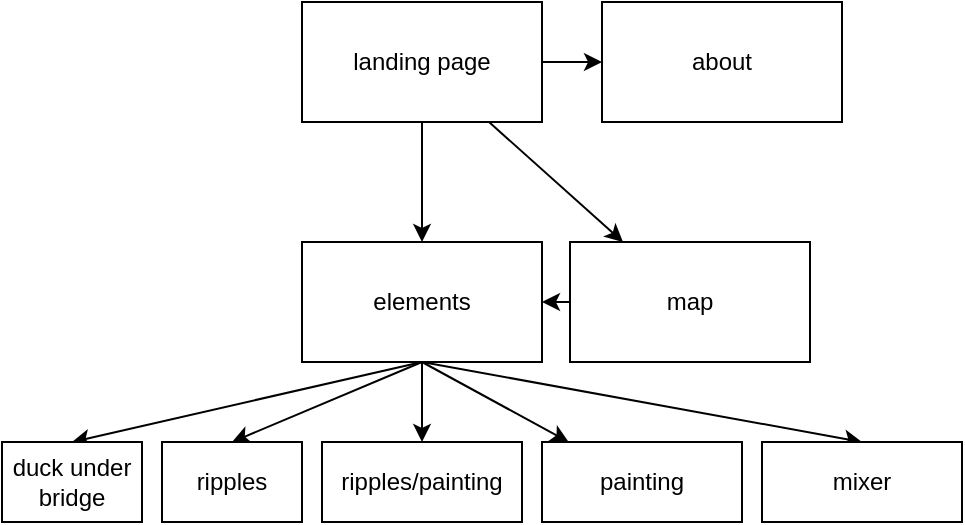 <mxfile>
    <diagram id="Xm-36Okgy7qBEVexGyGg" name="Page-1">
        <mxGraphModel dx="795" dy="585" grid="1" gridSize="10" guides="1" tooltips="1" connect="1" arrows="1" fold="1" page="1" pageScale="1" pageWidth="827" pageHeight="1169" math="0" shadow="0">
            <root>
                <mxCell id="0"/>
                <mxCell id="1" parent="0"/>
                <mxCell id="23" value="" style="edgeStyle=none;html=1;" edge="1" parent="1" source="2" target="22">
                    <mxGeometry relative="1" as="geometry"/>
                </mxCell>
                <mxCell id="24" value="" style="edgeStyle=none;html=1;" edge="1" parent="1" source="2" target="3">
                    <mxGeometry relative="1" as="geometry"/>
                </mxCell>
                <mxCell id="25" style="edgeStyle=none;html=1;" edge="1" parent="1" source="2" target="21">
                    <mxGeometry relative="1" as="geometry"/>
                </mxCell>
                <mxCell id="2" value="landing page" style="rounded=0;whiteSpace=wrap;html=1;" parent="1" vertex="1">
                    <mxGeometry x="160" y="60" width="120" height="60" as="geometry"/>
                </mxCell>
                <mxCell id="14" style="edgeStyle=none;html=1;exitX=0.5;exitY=1;exitDx=0;exitDy=0;" parent="1" source="3" target="6" edge="1">
                    <mxGeometry relative="1" as="geometry"/>
                </mxCell>
                <mxCell id="15" style="edgeStyle=none;html=1;exitX=0.5;exitY=1;exitDx=0;exitDy=0;" parent="1" source="3" target="7" edge="1">
                    <mxGeometry relative="1" as="geometry"/>
                </mxCell>
                <mxCell id="18" style="edgeStyle=none;html=1;exitX=0.5;exitY=1;exitDx=0;exitDy=0;entryX=0.5;entryY=0;entryDx=0;entryDy=0;" parent="1" source="3" target="8" edge="1">
                    <mxGeometry relative="1" as="geometry"/>
                </mxCell>
                <mxCell id="19" style="edgeStyle=none;html=1;exitX=0.5;exitY=1;exitDx=0;exitDy=0;entryX=0.5;entryY=0;entryDx=0;entryDy=0;" parent="1" source="3" target="4" edge="1">
                    <mxGeometry relative="1" as="geometry"/>
                </mxCell>
                <mxCell id="20" style="edgeStyle=none;html=1;exitX=0.5;exitY=1;exitDx=0;exitDy=0;entryX=0.5;entryY=0;entryDx=0;entryDy=0;" parent="1" source="3" target="5" edge="1">
                    <mxGeometry relative="1" as="geometry"/>
                </mxCell>
                <mxCell id="3" value="elements" style="rounded=0;whiteSpace=wrap;html=1;" parent="1" vertex="1">
                    <mxGeometry x="160" y="180" width="120" height="60" as="geometry"/>
                </mxCell>
                <mxCell id="4" value="duck under bridge" style="rounded=0;whiteSpace=wrap;html=1;" parent="1" vertex="1">
                    <mxGeometry x="10" y="280" width="70" height="40" as="geometry"/>
                </mxCell>
                <mxCell id="5" value="ripples" style="rounded=0;whiteSpace=wrap;html=1;" parent="1" vertex="1">
                    <mxGeometry x="90" y="280" width="70" height="40" as="geometry"/>
                </mxCell>
                <mxCell id="6" value="ripples/painting" style="rounded=0;whiteSpace=wrap;html=1;" parent="1" vertex="1">
                    <mxGeometry x="170" y="280" width="100" height="40" as="geometry"/>
                </mxCell>
                <mxCell id="7" value="painting" style="rounded=0;whiteSpace=wrap;html=1;" parent="1" vertex="1">
                    <mxGeometry x="280" y="280" width="100" height="40" as="geometry"/>
                </mxCell>
                <mxCell id="8" value="mixer" style="rounded=0;whiteSpace=wrap;html=1;" parent="1" vertex="1">
                    <mxGeometry x="390" y="280" width="100" height="40" as="geometry"/>
                </mxCell>
                <mxCell id="26" style="edgeStyle=none;html=1;exitX=0;exitY=0.5;exitDx=0;exitDy=0;" edge="1" parent="1" source="21" target="3">
                    <mxGeometry relative="1" as="geometry"/>
                </mxCell>
                <mxCell id="21" value="map" style="rounded=0;whiteSpace=wrap;html=1;" vertex="1" parent="1">
                    <mxGeometry x="294" y="180" width="120" height="60" as="geometry"/>
                </mxCell>
                <mxCell id="22" value="about" style="rounded=0;whiteSpace=wrap;html=1;" vertex="1" parent="1">
                    <mxGeometry x="310" y="60" width="120" height="60" as="geometry"/>
                </mxCell>
            </root>
        </mxGraphModel>
    </diagram>
</mxfile>